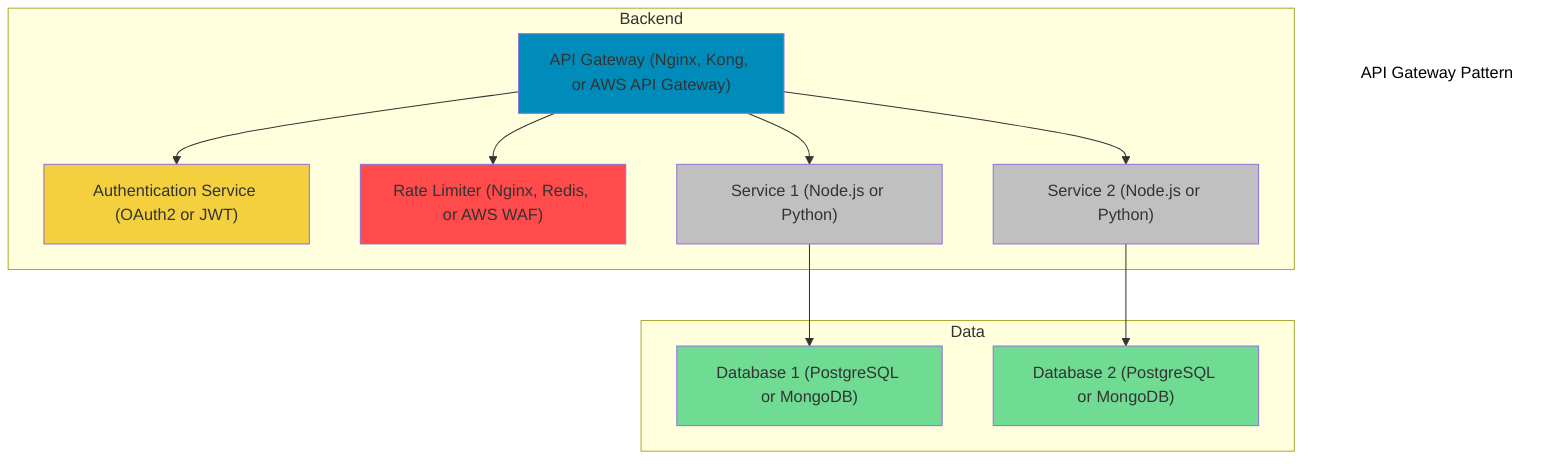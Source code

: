 flowchart TD
    title["API Gateway Pattern"]
    subgraph backend["Backend"]
        api_gateway
        authentication_service
        rate_limiter
        service1
        service2
    end
    subgraph data["Data"]
        database1
        database2
    end
    api_gateway["API Gateway (Nginx, Kong, or AWS API Gateway)"]
    authentication_service["Authentication Service (OAuth2 or JWT)"]
    rate_limiter["Rate Limiter (Nginx, Redis, or AWS WAF)"]
    service1["Service 1 (Node.js or Python)"]
    service2["Service 2 (Node.js or Python)"]
    database1["Database 1 (PostgreSQL or MongoDB)"]
    database2["Database 2 (PostgreSQL or MongoDB)"]
    api_gateway --> authentication_service
    api_gateway --> rate_limiter
    api_gateway --> service1
    api_gateway --> service2
    service1 --> database1
    service2 --> database2
    style api_gateway fill:#008CBA,stroke:solid
    style authentication_service fill:#F4D03F,stroke:dashed
    style rate_limiter fill:#FF4B4B,stroke:dotted
    style service1 fill:#C0C0C0,stroke:solid
    style service2 fill:#C0C0C0,stroke:solid
    style database1 fill:#70DB93,stroke:solid
    style database2 fill:#70DB93,stroke:solid
    style title fill:#FFFFFF,stroke:#FFFFFF,color:#000000,font-size:16px